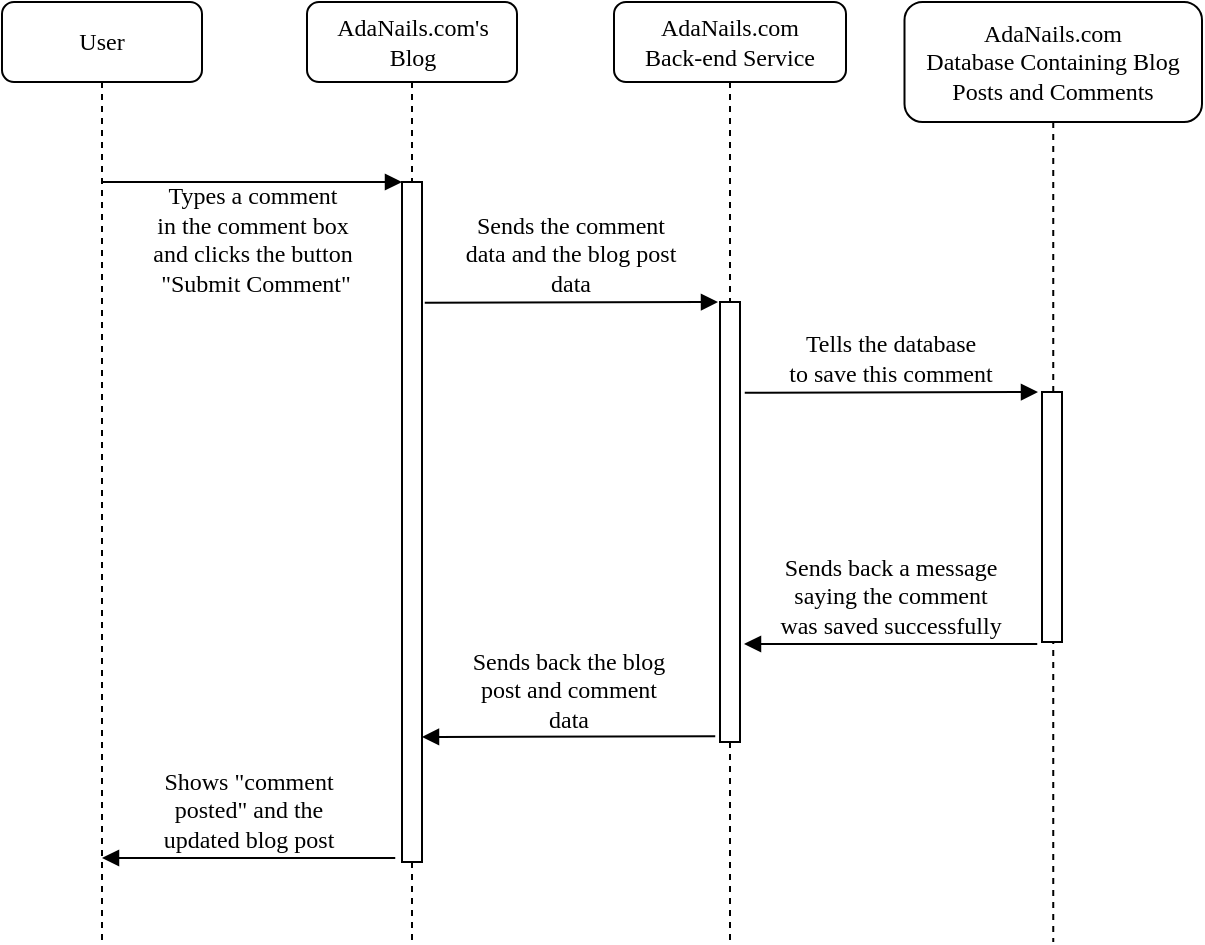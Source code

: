<?xml version="1.0" encoding="UTF-8"?>
<mxfile version="14.4.3" type="google"><diagram id="JixHfNflljF7de5nwtHP" name="Page-1"><mxGraphModel dx="1113" dy="567" grid="1" gridSize="10" guides="1" tooltips="1" connect="1" arrows="1" fold="1" page="1" pageScale="1" pageWidth="850" pageHeight="1100" math="0" shadow="0"><root><mxCell id="0"/><mxCell id="1" parent="0"/><mxCell id="lme2GLwzZ3apYrpqP5Ka-1" value="AdaNails.com&lt;br&gt;Database Containing Blog Posts and Comments" style="shape=umlLifeline;perimeter=lifelinePerimeter;whiteSpace=wrap;html=1;container=1;collapsible=0;recursiveResize=0;outlineConnect=0;rounded=1;shadow=0;comic=0;labelBackgroundColor=none;strokeWidth=1;fontFamily=Verdana;fontSize=12;align=center;size=60;" vertex="1" parent="1"><mxGeometry x="521.25" y="110" width="148.75" height="470" as="geometry"/></mxCell><mxCell id="lme2GLwzZ3apYrpqP5Ka-2" value="AdaNails.com&lt;br&gt;Back-end Service" style="shape=umlLifeline;perimeter=lifelinePerimeter;whiteSpace=wrap;html=1;container=1;collapsible=0;recursiveResize=0;outlineConnect=0;rounded=1;shadow=0;comic=0;labelBackgroundColor=none;strokeWidth=1;fontFamily=Verdana;fontSize=12;align=center;" vertex="1" parent="1"><mxGeometry x="376" y="110" width="116" height="470" as="geometry"/></mxCell><mxCell id="lme2GLwzZ3apYrpqP5Ka-3" value="AdaNails.com's&lt;br&gt;Blog" style="shape=umlLifeline;perimeter=lifelinePerimeter;whiteSpace=wrap;html=1;container=1;collapsible=0;recursiveResize=0;outlineConnect=0;rounded=1;shadow=0;comic=0;labelBackgroundColor=none;strokeWidth=1;fontFamily=Verdana;fontSize=12;align=center;" vertex="1" parent="1"><mxGeometry x="222.5" y="110" width="105" height="470" as="geometry"/></mxCell><mxCell id="lme2GLwzZ3apYrpqP5Ka-4" value="" style="html=1;points=[];perimeter=orthogonalPerimeter;rounded=0;shadow=0;comic=0;labelBackgroundColor=none;strokeWidth=1;fontFamily=Verdana;fontSize=12;align=center;" vertex="1" parent="1"><mxGeometry x="270" y="200" width="10" height="340" as="geometry"/></mxCell><mxCell id="lme2GLwzZ3apYrpqP5Ka-5" value="User" style="shape=umlLifeline;perimeter=lifelinePerimeter;whiteSpace=wrap;html=1;container=1;collapsible=0;recursiveResize=0;outlineConnect=0;rounded=1;shadow=0;comic=0;labelBackgroundColor=none;strokeWidth=1;fontFamily=Verdana;fontSize=12;align=center;" vertex="1" parent="1"><mxGeometry x="70" y="110" width="100" height="470" as="geometry"/></mxCell><mxCell id="lme2GLwzZ3apYrpqP5Ka-6" value="" style="html=1;points=[];perimeter=orthogonalPerimeter;rounded=0;shadow=0;comic=0;labelBackgroundColor=none;strokeWidth=1;fontFamily=Verdana;fontSize=12;align=center;" vertex="1" parent="1"><mxGeometry x="429" y="260" width="10" height="220" as="geometry"/></mxCell><mxCell id="lme2GLwzZ3apYrpqP5Ka-7" value="" style="html=1;points=[];perimeter=orthogonalPerimeter;rounded=0;shadow=0;comic=0;labelBackgroundColor=none;strokeWidth=1;fontFamily=Verdana;fontSize=12;align=center;" vertex="1" parent="1"><mxGeometry x="590" y="305" width="10" height="125" as="geometry"/></mxCell><mxCell id="lme2GLwzZ3apYrpqP5Ka-8" value="Types a comment&lt;br&gt;in the comment box&lt;br&gt;and clicks the button&lt;br&gt;&amp;nbsp;&quot;Submit Comment&quot;" style="html=1;verticalAlign=bottom;endArrow=block;labelBackgroundColor=none;fontFamily=Verdana;fontSize=12;edgeStyle=elbowEdgeStyle;elbow=horizontal;entryX=0;entryY=0;entryDx=0;entryDy=0;entryPerimeter=0;" edge="1" parent="1" target="lme2GLwzZ3apYrpqP5Ka-4"><mxGeometry x="-0.001" y="-60" relative="1" as="geometry"><mxPoint x="120" y="200" as="sourcePoint"/><mxPoint x="260" y="200" as="targetPoint"/><mxPoint as="offset"/></mxGeometry></mxCell><mxCell id="lme2GLwzZ3apYrpqP5Ka-9" value="Sends the comment &lt;br&gt;data and the blog post &lt;br&gt;data" style="html=1;verticalAlign=bottom;endArrow=block;entryX=0;entryY=0;labelBackgroundColor=none;fontFamily=Verdana;fontSize=12;edgeStyle=elbowEdgeStyle;elbow=vertical;exitX=1.238;exitY=0.151;exitDx=0;exitDy=0;exitPerimeter=0;" edge="1" parent="1"><mxGeometry relative="1" as="geometry"><mxPoint x="281.38" y="260.4" as="sourcePoint"/><mxPoint x="428" y="260" as="targetPoint"/></mxGeometry></mxCell><mxCell id="lme2GLwzZ3apYrpqP5Ka-10" value="Tells the database&lt;br&gt;to save this comment" style="html=1;verticalAlign=bottom;endArrow=block;entryX=0;entryY=0;labelBackgroundColor=none;fontFamily=Verdana;fontSize=12;edgeStyle=elbowEdgeStyle;elbow=vertical;exitX=1.238;exitY=0.151;exitDx=0;exitDy=0;exitPerimeter=0;" edge="1" parent="1"><mxGeometry relative="1" as="geometry"><mxPoint x="441.38" y="305.4" as="sourcePoint"/><mxPoint x="588" y="305" as="targetPoint"/></mxGeometry></mxCell><mxCell id="lme2GLwzZ3apYrpqP5Ka-11" value="Sends back a message&lt;br&gt;saying the comment&lt;br&gt;was saved successfully" style="html=1;verticalAlign=bottom;endArrow=block;entryX=0;entryY=0;labelBackgroundColor=none;fontFamily=Verdana;fontSize=12;edgeStyle=elbowEdgeStyle;elbow=vertical;exitX=1.238;exitY=0.151;exitDx=0;exitDy=0;exitPerimeter=0;" edge="1" parent="1"><mxGeometry x="0.002" relative="1" as="geometry"><mxPoint x="587.62" y="431" as="sourcePoint"/><mxPoint x="441" y="431.4" as="targetPoint"/><mxPoint as="offset"/></mxGeometry></mxCell><mxCell id="lme2GLwzZ3apYrpqP5Ka-12" value="Sends back the blog &lt;br&gt;post and comment &lt;br&gt;data" style="html=1;verticalAlign=bottom;endArrow=block;entryX=0;entryY=0;labelBackgroundColor=none;fontFamily=Verdana;fontSize=12;edgeStyle=elbowEdgeStyle;elbow=vertical;exitX=1.238;exitY=0.151;exitDx=0;exitDy=0;exitPerimeter=0;" edge="1" parent="1"><mxGeometry x="0.002" relative="1" as="geometry"><mxPoint x="426.62" y="477.17" as="sourcePoint"/><mxPoint x="280" y="477.57" as="targetPoint"/><mxPoint as="offset"/></mxGeometry></mxCell><mxCell id="lme2GLwzZ3apYrpqP5Ka-13" value="Shows &quot;comment &lt;br&gt;posted&quot; and the &lt;br&gt;updated blog post" style="html=1;verticalAlign=bottom;endArrow=block;entryX=0;entryY=0;labelBackgroundColor=none;fontFamily=Verdana;fontSize=12;edgeStyle=elbowEdgeStyle;elbow=vertical;exitX=1.238;exitY=0.151;exitDx=0;exitDy=0;exitPerimeter=0;" edge="1" parent="1"><mxGeometry x="0.002" relative="1" as="geometry"><mxPoint x="266.62" y="538" as="sourcePoint"/><mxPoint x="120" y="538.4" as="targetPoint"/><mxPoint as="offset"/></mxGeometry></mxCell></root></mxGraphModel></diagram></mxfile>
